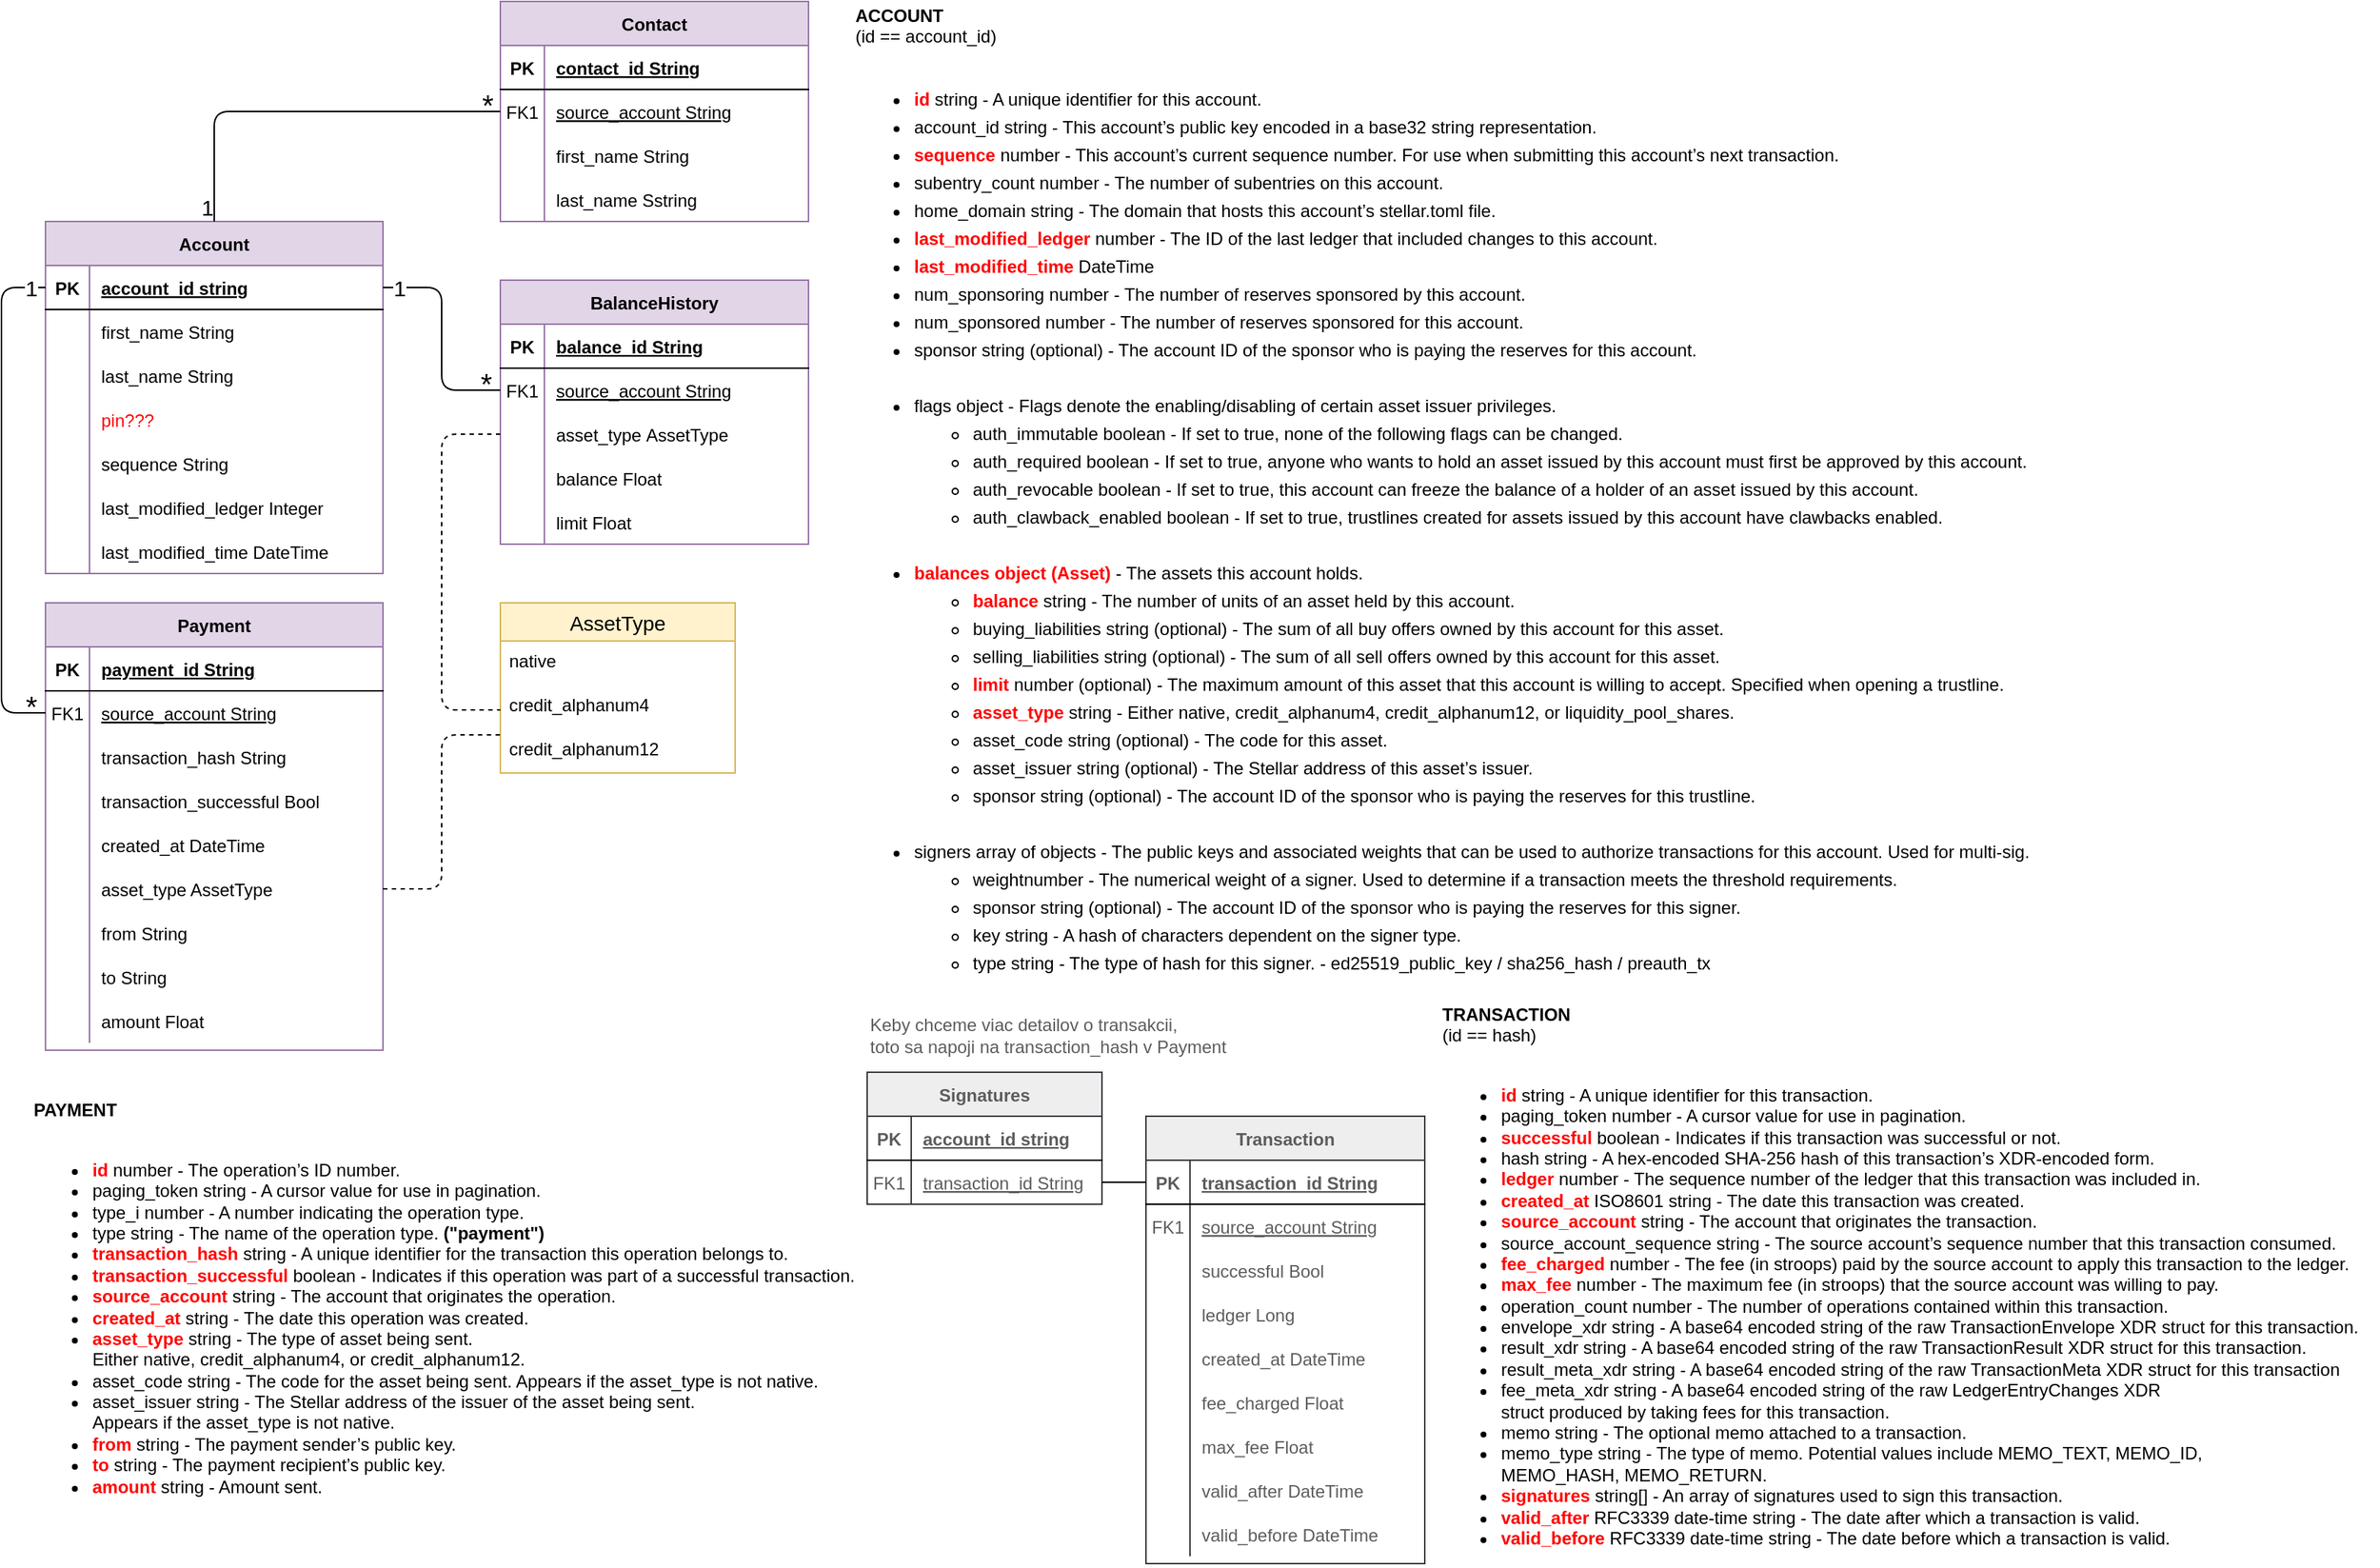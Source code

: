 <mxfile version="15.7.3" type="device"><diagram id="R2lEEEUBdFMjLlhIrx00" name="Page-1"><mxGraphModel dx="1600" dy="871" grid="1" gridSize="10" guides="1" tooltips="1" connect="1" arrows="1" fold="1" page="1" pageScale="1" pageWidth="850" pageHeight="1100" math="0" shadow="0" extFonts="Permanent Marker^https://fonts.googleapis.com/css?family=Permanent+Marker"><root><mxCell id="0"/><mxCell id="1" parent="0"/><mxCell id="C-vyLk0tnHw3VtMMgP7b-2" value="Transaction" style="shape=table;startSize=30;container=1;collapsible=1;childLayout=tableLayout;fixedRows=1;rowLines=0;fontStyle=1;align=center;resizeLast=1;rounded=0;fillColor=#eeeeee;strokeColor=#36393d;fontColor=#5C5C5C;" parent="1" vertex="1"><mxGeometry x="800" y="770" width="190" height="305" as="geometry"/></mxCell><mxCell id="C-vyLk0tnHw3VtMMgP7b-3" value="" style="shape=partialRectangle;collapsible=0;dropTarget=0;pointerEvents=0;fillColor=none;points=[[0,0.5],[1,0.5]];portConstraint=eastwest;top=0;left=0;right=0;bottom=1;rounded=0;fontColor=#5C5C5C;" parent="C-vyLk0tnHw3VtMMgP7b-2" vertex="1"><mxGeometry y="30" width="190" height="30" as="geometry"/></mxCell><mxCell id="C-vyLk0tnHw3VtMMgP7b-4" value="PK" style="shape=partialRectangle;overflow=hidden;connectable=0;fillColor=none;top=0;left=0;bottom=0;right=0;fontStyle=1;rounded=0;fontColor=#5C5C5C;" parent="C-vyLk0tnHw3VtMMgP7b-3" vertex="1"><mxGeometry width="30" height="30" as="geometry"><mxRectangle width="30" height="30" as="alternateBounds"/></mxGeometry></mxCell><mxCell id="C-vyLk0tnHw3VtMMgP7b-5" value="transaction_id String" style="shape=partialRectangle;overflow=hidden;connectable=0;fillColor=none;top=0;left=0;bottom=0;right=0;align=left;spacingLeft=6;fontStyle=5;rounded=0;fontColor=#5C5C5C;" parent="C-vyLk0tnHw3VtMMgP7b-3" vertex="1"><mxGeometry x="30" width="160" height="30" as="geometry"><mxRectangle width="160" height="30" as="alternateBounds"/></mxGeometry></mxCell><mxCell id="C-vyLk0tnHw3VtMMgP7b-6" value="" style="shape=partialRectangle;collapsible=0;dropTarget=0;pointerEvents=0;fillColor=none;points=[[0,0.5],[1,0.5]];portConstraint=eastwest;top=0;left=0;right=0;bottom=0;rounded=0;fontColor=#5C5C5C;" parent="C-vyLk0tnHw3VtMMgP7b-2" vertex="1"><mxGeometry y="60" width="190" height="30" as="geometry"/></mxCell><mxCell id="C-vyLk0tnHw3VtMMgP7b-7" value="FK1" style="shape=partialRectangle;overflow=hidden;connectable=0;fillColor=none;top=0;left=0;bottom=0;right=0;rounded=0;fontColor=#5C5C5C;" parent="C-vyLk0tnHw3VtMMgP7b-6" vertex="1"><mxGeometry width="30" height="30" as="geometry"><mxRectangle width="30" height="30" as="alternateBounds"/></mxGeometry></mxCell><mxCell id="C-vyLk0tnHw3VtMMgP7b-8" value="source_account String" style="shape=partialRectangle;overflow=hidden;connectable=0;fillColor=none;top=0;left=0;bottom=0;right=0;align=left;spacingLeft=6;rounded=0;fontStyle=4;fontColor=#5C5C5C;" parent="C-vyLk0tnHw3VtMMgP7b-6" vertex="1"><mxGeometry x="30" width="160" height="30" as="geometry"><mxRectangle width="160" height="30" as="alternateBounds"/></mxGeometry></mxCell><mxCell id="C-vyLk0tnHw3VtMMgP7b-9" value="" style="shape=partialRectangle;collapsible=0;dropTarget=0;pointerEvents=0;fillColor=none;points=[[0,0.5],[1,0.5]];portConstraint=eastwest;top=0;left=0;right=0;bottom=0;rounded=0;fontColor=#5C5C5C;" parent="C-vyLk0tnHw3VtMMgP7b-2" vertex="1"><mxGeometry y="90" width="190" height="30" as="geometry"/></mxCell><mxCell id="C-vyLk0tnHw3VtMMgP7b-10" value="" style="shape=partialRectangle;overflow=hidden;connectable=0;fillColor=none;top=0;left=0;bottom=0;right=0;rounded=0;fontColor=#5C5C5C;" parent="C-vyLk0tnHw3VtMMgP7b-9" vertex="1"><mxGeometry width="30" height="30" as="geometry"><mxRectangle width="30" height="30" as="alternateBounds"/></mxGeometry></mxCell><mxCell id="C-vyLk0tnHw3VtMMgP7b-11" value="successful Bool" style="shape=partialRectangle;overflow=hidden;connectable=0;fillColor=none;top=0;left=0;bottom=0;right=0;align=left;spacingLeft=6;rounded=0;fontColor=#5C5C5C;" parent="C-vyLk0tnHw3VtMMgP7b-9" vertex="1"><mxGeometry x="30" width="160" height="30" as="geometry"><mxRectangle width="160" height="30" as="alternateBounds"/></mxGeometry></mxCell><mxCell id="TwUZabX84UwBOKtoOxTq-152" style="shape=partialRectangle;collapsible=0;dropTarget=0;pointerEvents=0;fillColor=none;points=[[0,0.5],[1,0.5]];portConstraint=eastwest;top=0;left=0;right=0;bottom=0;rounded=0;fontColor=#5C5C5C;" vertex="1" parent="C-vyLk0tnHw3VtMMgP7b-2"><mxGeometry y="120" width="190" height="30" as="geometry"/></mxCell><mxCell id="TwUZabX84UwBOKtoOxTq-153" style="shape=partialRectangle;overflow=hidden;connectable=0;fillColor=none;top=0;left=0;bottom=0;right=0;rounded=0;fontColor=#5C5C5C;" vertex="1" parent="TwUZabX84UwBOKtoOxTq-152"><mxGeometry width="30" height="30" as="geometry"><mxRectangle width="30" height="30" as="alternateBounds"/></mxGeometry></mxCell><mxCell id="TwUZabX84UwBOKtoOxTq-154" value="ledger Long" style="shape=partialRectangle;overflow=hidden;connectable=0;fillColor=none;top=0;left=0;bottom=0;right=0;align=left;spacingLeft=6;rounded=0;fontColor=#5C5C5C;" vertex="1" parent="TwUZabX84UwBOKtoOxTq-152"><mxGeometry x="30" width="160" height="30" as="geometry"><mxRectangle width="160" height="30" as="alternateBounds"/></mxGeometry></mxCell><mxCell id="TwUZabX84UwBOKtoOxTq-130" style="shape=partialRectangle;collapsible=0;dropTarget=0;pointerEvents=0;fillColor=none;points=[[0,0.5],[1,0.5]];portConstraint=eastwest;top=0;left=0;right=0;bottom=0;rounded=0;fontColor=#5C5C5C;" vertex="1" parent="C-vyLk0tnHw3VtMMgP7b-2"><mxGeometry y="150" width="190" height="30" as="geometry"/></mxCell><mxCell id="TwUZabX84UwBOKtoOxTq-131" style="shape=partialRectangle;overflow=hidden;connectable=0;fillColor=none;top=0;left=0;bottom=0;right=0;rounded=0;fontColor=#5C5C5C;" vertex="1" parent="TwUZabX84UwBOKtoOxTq-130"><mxGeometry width="30" height="30" as="geometry"><mxRectangle width="30" height="30" as="alternateBounds"/></mxGeometry></mxCell><mxCell id="TwUZabX84UwBOKtoOxTq-132" value="created_at DateTime" style="shape=partialRectangle;overflow=hidden;connectable=0;fillColor=none;top=0;left=0;bottom=0;right=0;align=left;spacingLeft=6;rounded=0;fontColor=#5C5C5C;" vertex="1" parent="TwUZabX84UwBOKtoOxTq-130"><mxGeometry x="30" width="160" height="30" as="geometry"><mxRectangle width="160" height="30" as="alternateBounds"/></mxGeometry></mxCell><mxCell id="TwUZabX84UwBOKtoOxTq-124" style="shape=partialRectangle;collapsible=0;dropTarget=0;pointerEvents=0;fillColor=none;points=[[0,0.5],[1,0.5]];portConstraint=eastwest;top=0;left=0;right=0;bottom=0;rounded=0;fontColor=#5C5C5C;" vertex="1" parent="C-vyLk0tnHw3VtMMgP7b-2"><mxGeometry y="180" width="190" height="30" as="geometry"/></mxCell><mxCell id="TwUZabX84UwBOKtoOxTq-125" style="shape=partialRectangle;overflow=hidden;connectable=0;fillColor=none;top=0;left=0;bottom=0;right=0;rounded=0;fontColor=#5C5C5C;" vertex="1" parent="TwUZabX84UwBOKtoOxTq-124"><mxGeometry width="30" height="30" as="geometry"><mxRectangle width="30" height="30" as="alternateBounds"/></mxGeometry></mxCell><mxCell id="TwUZabX84UwBOKtoOxTq-126" value="fee_charged Float " style="shape=partialRectangle;overflow=hidden;connectable=0;fillColor=none;top=0;left=0;bottom=0;right=0;align=left;spacingLeft=6;rounded=0;fontStyle=0;fontColor=#5C5C5C;" vertex="1" parent="TwUZabX84UwBOKtoOxTq-124"><mxGeometry x="30" width="160" height="30" as="geometry"><mxRectangle width="160" height="30" as="alternateBounds"/></mxGeometry></mxCell><mxCell id="TwUZabX84UwBOKtoOxTq-121" style="shape=partialRectangle;collapsible=0;dropTarget=0;pointerEvents=0;fillColor=none;points=[[0,0.5],[1,0.5]];portConstraint=eastwest;top=0;left=0;right=0;bottom=0;rounded=0;fontColor=#5C5C5C;" vertex="1" parent="C-vyLk0tnHw3VtMMgP7b-2"><mxGeometry y="210" width="190" height="30" as="geometry"/></mxCell><mxCell id="TwUZabX84UwBOKtoOxTq-122" style="shape=partialRectangle;overflow=hidden;connectable=0;fillColor=none;top=0;left=0;bottom=0;right=0;rounded=0;fontColor=#5C5C5C;" vertex="1" parent="TwUZabX84UwBOKtoOxTq-121"><mxGeometry width="30" height="30" as="geometry"><mxRectangle width="30" height="30" as="alternateBounds"/></mxGeometry></mxCell><mxCell id="TwUZabX84UwBOKtoOxTq-123" value="max_fee Float " style="shape=partialRectangle;overflow=hidden;connectable=0;fillColor=none;top=0;left=0;bottom=0;right=0;align=left;spacingLeft=6;rounded=0;fontColor=#5C5C5C;" vertex="1" parent="TwUZabX84UwBOKtoOxTq-121"><mxGeometry x="30" width="160" height="30" as="geometry"><mxRectangle width="160" height="30" as="alternateBounds"/></mxGeometry></mxCell><mxCell id="TwUZabX84UwBOKtoOxTq-118" style="shape=partialRectangle;collapsible=0;dropTarget=0;pointerEvents=0;fillColor=none;points=[[0,0.5],[1,0.5]];portConstraint=eastwest;top=0;left=0;right=0;bottom=0;rounded=0;fontColor=#5C5C5C;" vertex="1" parent="C-vyLk0tnHw3VtMMgP7b-2"><mxGeometry y="240" width="190" height="30" as="geometry"/></mxCell><mxCell id="TwUZabX84UwBOKtoOxTq-119" style="shape=partialRectangle;overflow=hidden;connectable=0;fillColor=none;top=0;left=0;bottom=0;right=0;rounded=0;fontColor=#5C5C5C;" vertex="1" parent="TwUZabX84UwBOKtoOxTq-118"><mxGeometry width="30" height="30" as="geometry"><mxRectangle width="30" height="30" as="alternateBounds"/></mxGeometry></mxCell><mxCell id="TwUZabX84UwBOKtoOxTq-120" value="valid_after DateTime" style="shape=partialRectangle;overflow=hidden;connectable=0;fillColor=none;top=0;left=0;bottom=0;right=0;align=left;spacingLeft=6;rounded=0;fontColor=#5C5C5C;" vertex="1" parent="TwUZabX84UwBOKtoOxTq-118"><mxGeometry x="30" width="160" height="30" as="geometry"><mxRectangle width="160" height="30" as="alternateBounds"/></mxGeometry></mxCell><mxCell id="TwUZabX84UwBOKtoOxTq-115" style="shape=partialRectangle;collapsible=0;dropTarget=0;pointerEvents=0;fillColor=none;points=[[0,0.5],[1,0.5]];portConstraint=eastwest;top=0;left=0;right=0;bottom=0;rounded=0;fontColor=#5C5C5C;" vertex="1" parent="C-vyLk0tnHw3VtMMgP7b-2"><mxGeometry y="270" width="190" height="30" as="geometry"/></mxCell><mxCell id="TwUZabX84UwBOKtoOxTq-116" style="shape=partialRectangle;overflow=hidden;connectable=0;fillColor=none;top=0;left=0;bottom=0;right=0;rounded=0;fontColor=#5C5C5C;" vertex="1" parent="TwUZabX84UwBOKtoOxTq-115"><mxGeometry width="30" height="30" as="geometry"><mxRectangle width="30" height="30" as="alternateBounds"/></mxGeometry></mxCell><mxCell id="TwUZabX84UwBOKtoOxTq-117" value="valid_before DateTime" style="shape=partialRectangle;overflow=hidden;connectable=0;fillColor=none;top=0;left=0;bottom=0;right=0;align=left;spacingLeft=6;rounded=0;fontColor=#5C5C5C;" vertex="1" parent="TwUZabX84UwBOKtoOxTq-115"><mxGeometry x="30" width="160" height="30" as="geometry"><mxRectangle width="160" height="30" as="alternateBounds"/></mxGeometry></mxCell><mxCell id="C-vyLk0tnHw3VtMMgP7b-23" value="Contact" style="shape=table;startSize=30;container=1;collapsible=1;childLayout=tableLayout;fixedRows=1;rowLines=0;fontStyle=1;align=center;resizeLast=1;rounded=0;fillColor=#e1d5e7;strokeColor=#9673a6;" parent="1" vertex="1"><mxGeometry x="360" y="10" width="210" height="150" as="geometry"/></mxCell><mxCell id="C-vyLk0tnHw3VtMMgP7b-24" value="" style="shape=partialRectangle;collapsible=0;dropTarget=0;pointerEvents=0;fillColor=none;points=[[0,0.5],[1,0.5]];portConstraint=eastwest;top=0;left=0;right=0;bottom=1;rounded=0;" parent="C-vyLk0tnHw3VtMMgP7b-23" vertex="1"><mxGeometry y="30" width="210" height="30" as="geometry"/></mxCell><mxCell id="C-vyLk0tnHw3VtMMgP7b-25" value="PK" style="shape=partialRectangle;overflow=hidden;connectable=0;fillColor=none;top=0;left=0;bottom=0;right=0;fontStyle=1;rounded=0;" parent="C-vyLk0tnHw3VtMMgP7b-24" vertex="1"><mxGeometry width="30" height="30" as="geometry"><mxRectangle width="30" height="30" as="alternateBounds"/></mxGeometry></mxCell><mxCell id="C-vyLk0tnHw3VtMMgP7b-26" value="contact_id String" style="shape=partialRectangle;overflow=hidden;connectable=0;fillColor=none;top=0;left=0;bottom=0;right=0;align=left;spacingLeft=6;fontStyle=5;rounded=0;" parent="C-vyLk0tnHw3VtMMgP7b-24" vertex="1"><mxGeometry x="30" width="180" height="30" as="geometry"><mxRectangle width="180" height="30" as="alternateBounds"/></mxGeometry></mxCell><mxCell id="TwUZabX84UwBOKtoOxTq-68" style="shape=partialRectangle;collapsible=0;dropTarget=0;pointerEvents=0;fillColor=none;points=[[0,0.5],[1,0.5]];portConstraint=eastwest;top=0;left=0;right=0;bottom=0;rounded=0;" vertex="1" parent="C-vyLk0tnHw3VtMMgP7b-23"><mxGeometry y="60" width="210" height="30" as="geometry"/></mxCell><mxCell id="TwUZabX84UwBOKtoOxTq-69" value="FK1" style="shape=partialRectangle;overflow=hidden;connectable=0;fillColor=none;top=0;left=0;bottom=0;right=0;rounded=0;" vertex="1" parent="TwUZabX84UwBOKtoOxTq-68"><mxGeometry width="30" height="30" as="geometry"><mxRectangle width="30" height="30" as="alternateBounds"/></mxGeometry></mxCell><mxCell id="TwUZabX84UwBOKtoOxTq-70" value="source_account String" style="shape=partialRectangle;overflow=hidden;connectable=0;fillColor=none;top=0;left=0;bottom=0;right=0;align=left;spacingLeft=6;fontStyle=4;rounded=0;" vertex="1" parent="TwUZabX84UwBOKtoOxTq-68"><mxGeometry x="30" width="180" height="30" as="geometry"><mxRectangle width="180" height="30" as="alternateBounds"/></mxGeometry></mxCell><mxCell id="TwUZabX84UwBOKtoOxTq-39" style="shape=partialRectangle;collapsible=0;dropTarget=0;pointerEvents=0;fillColor=none;points=[[0,0.5],[1,0.5]];portConstraint=eastwest;top=0;left=0;right=0;bottom=0;rounded=0;" vertex="1" parent="C-vyLk0tnHw3VtMMgP7b-23"><mxGeometry y="90" width="210" height="30" as="geometry"/></mxCell><mxCell id="TwUZabX84UwBOKtoOxTq-40" style="shape=partialRectangle;overflow=hidden;connectable=0;fillColor=none;top=0;left=0;bottom=0;right=0;rounded=0;" vertex="1" parent="TwUZabX84UwBOKtoOxTq-39"><mxGeometry width="30" height="30" as="geometry"><mxRectangle width="30" height="30" as="alternateBounds"/></mxGeometry></mxCell><mxCell id="TwUZabX84UwBOKtoOxTq-41" value="first_name String" style="shape=partialRectangle;overflow=hidden;connectable=0;fillColor=none;top=0;left=0;bottom=0;right=0;align=left;spacingLeft=6;rounded=0;" vertex="1" parent="TwUZabX84UwBOKtoOxTq-39"><mxGeometry x="30" width="180" height="30" as="geometry"><mxRectangle width="180" height="30" as="alternateBounds"/></mxGeometry></mxCell><mxCell id="TwUZabX84UwBOKtoOxTq-36" style="shape=partialRectangle;collapsible=0;dropTarget=0;pointerEvents=0;fillColor=none;points=[[0,0.5],[1,0.5]];portConstraint=eastwest;top=0;left=0;right=0;bottom=0;rounded=0;" vertex="1" parent="C-vyLk0tnHw3VtMMgP7b-23"><mxGeometry y="120" width="210" height="30" as="geometry"/></mxCell><mxCell id="TwUZabX84UwBOKtoOxTq-37" style="shape=partialRectangle;overflow=hidden;connectable=0;fillColor=none;top=0;left=0;bottom=0;right=0;rounded=0;" vertex="1" parent="TwUZabX84UwBOKtoOxTq-36"><mxGeometry width="30" height="30" as="geometry"><mxRectangle width="30" height="30" as="alternateBounds"/></mxGeometry></mxCell><mxCell id="TwUZabX84UwBOKtoOxTq-38" value="last_name Sstring" style="shape=partialRectangle;overflow=hidden;connectable=0;fillColor=none;top=0;left=0;bottom=0;right=0;align=left;spacingLeft=6;rounded=0;" vertex="1" parent="TwUZabX84UwBOKtoOxTq-36"><mxGeometry x="30" width="180" height="30" as="geometry"><mxRectangle width="180" height="30" as="alternateBounds"/></mxGeometry></mxCell><mxCell id="TwUZabX84UwBOKtoOxTq-42" value="BalanceHistory" style="shape=table;startSize=30;container=1;collapsible=1;childLayout=tableLayout;fixedRows=1;rowLines=0;fontStyle=1;align=center;resizeLast=1;rounded=0;fillColor=#e1d5e7;strokeColor=#9673a6;" vertex="1" parent="1"><mxGeometry x="360" y="200" width="210" height="180" as="geometry"/></mxCell><mxCell id="TwUZabX84UwBOKtoOxTq-43" value="" style="shape=partialRectangle;collapsible=0;dropTarget=0;pointerEvents=0;fillColor=none;points=[[0,0.5],[1,0.5]];portConstraint=eastwest;top=0;left=0;right=0;bottom=1;rounded=0;" vertex="1" parent="TwUZabX84UwBOKtoOxTq-42"><mxGeometry y="30" width="210" height="30" as="geometry"/></mxCell><mxCell id="TwUZabX84UwBOKtoOxTq-44" value="PK" style="shape=partialRectangle;overflow=hidden;connectable=0;fillColor=none;top=0;left=0;bottom=0;right=0;fontStyle=1;rounded=0;" vertex="1" parent="TwUZabX84UwBOKtoOxTq-43"><mxGeometry width="30" height="30" as="geometry"><mxRectangle width="30" height="30" as="alternateBounds"/></mxGeometry></mxCell><mxCell id="TwUZabX84UwBOKtoOxTq-45" value="balance_id String" style="shape=partialRectangle;overflow=hidden;connectable=0;fillColor=none;top=0;left=0;bottom=0;right=0;align=left;spacingLeft=6;fontStyle=5;rounded=0;" vertex="1" parent="TwUZabX84UwBOKtoOxTq-43"><mxGeometry x="30" width="180" height="30" as="geometry"><mxRectangle width="180" height="30" as="alternateBounds"/></mxGeometry></mxCell><mxCell id="TwUZabX84UwBOKtoOxTq-46" value="" style="shape=partialRectangle;collapsible=0;dropTarget=0;pointerEvents=0;fillColor=none;points=[[0,0.5],[1,0.5]];portConstraint=eastwest;top=0;left=0;right=0;bottom=0;rounded=0;" vertex="1" parent="TwUZabX84UwBOKtoOxTq-42"><mxGeometry y="60" width="210" height="30" as="geometry"/></mxCell><mxCell id="TwUZabX84UwBOKtoOxTq-47" value="FK1" style="shape=partialRectangle;overflow=hidden;connectable=0;fillColor=none;top=0;left=0;bottom=0;right=0;rounded=0;" vertex="1" parent="TwUZabX84UwBOKtoOxTq-46"><mxGeometry width="30" height="30" as="geometry"><mxRectangle width="30" height="30" as="alternateBounds"/></mxGeometry></mxCell><mxCell id="TwUZabX84UwBOKtoOxTq-48" value="source_account String" style="shape=partialRectangle;overflow=hidden;connectable=0;fillColor=none;top=0;left=0;bottom=0;right=0;align=left;spacingLeft=6;rounded=0;fontStyle=4" vertex="1" parent="TwUZabX84UwBOKtoOxTq-46"><mxGeometry x="30" width="180" height="30" as="geometry"><mxRectangle width="180" height="30" as="alternateBounds"/></mxGeometry></mxCell><mxCell id="TwUZabX84UwBOKtoOxTq-79" style="shape=partialRectangle;collapsible=0;dropTarget=0;pointerEvents=0;fillColor=none;points=[[0,0.5],[1,0.5]];portConstraint=eastwest;top=0;left=0;right=0;bottom=0;rounded=0;" vertex="1" parent="TwUZabX84UwBOKtoOxTq-42"><mxGeometry y="90" width="210" height="30" as="geometry"/></mxCell><mxCell id="TwUZabX84UwBOKtoOxTq-80" style="shape=partialRectangle;overflow=hidden;connectable=0;fillColor=none;top=0;left=0;bottom=0;right=0;rounded=0;" vertex="1" parent="TwUZabX84UwBOKtoOxTq-79"><mxGeometry width="30" height="30" as="geometry"><mxRectangle width="30" height="30" as="alternateBounds"/></mxGeometry></mxCell><mxCell id="TwUZabX84UwBOKtoOxTq-81" value="asset_type AssetType" style="shape=partialRectangle;overflow=hidden;connectable=0;fillColor=none;top=0;left=0;bottom=0;right=0;align=left;spacingLeft=6;rounded=0;" vertex="1" parent="TwUZabX84UwBOKtoOxTq-79"><mxGeometry x="30" width="180" height="30" as="geometry"><mxRectangle width="180" height="30" as="alternateBounds"/></mxGeometry></mxCell><mxCell id="TwUZabX84UwBOKtoOxTq-49" value="" style="shape=partialRectangle;collapsible=0;dropTarget=0;pointerEvents=0;fillColor=none;points=[[0,0.5],[1,0.5]];portConstraint=eastwest;top=0;left=0;right=0;bottom=0;rounded=0;" vertex="1" parent="TwUZabX84UwBOKtoOxTq-42"><mxGeometry y="120" width="210" height="30" as="geometry"/></mxCell><mxCell id="TwUZabX84UwBOKtoOxTq-50" value="" style="shape=partialRectangle;overflow=hidden;connectable=0;fillColor=none;top=0;left=0;bottom=0;right=0;rounded=0;" vertex="1" parent="TwUZabX84UwBOKtoOxTq-49"><mxGeometry width="30" height="30" as="geometry"><mxRectangle width="30" height="30" as="alternateBounds"/></mxGeometry></mxCell><mxCell id="TwUZabX84UwBOKtoOxTq-51" value="balance Float" style="shape=partialRectangle;overflow=hidden;connectable=0;fillColor=none;top=0;left=0;bottom=0;right=0;align=left;spacingLeft=6;rounded=0;" vertex="1" parent="TwUZabX84UwBOKtoOxTq-49"><mxGeometry x="30" width="180" height="30" as="geometry"><mxRectangle width="180" height="30" as="alternateBounds"/></mxGeometry></mxCell><mxCell id="TwUZabX84UwBOKtoOxTq-85" style="shape=partialRectangle;collapsible=0;dropTarget=0;pointerEvents=0;fillColor=none;points=[[0,0.5],[1,0.5]];portConstraint=eastwest;top=0;left=0;right=0;bottom=0;rounded=0;" vertex="1" parent="TwUZabX84UwBOKtoOxTq-42"><mxGeometry y="150" width="210" height="30" as="geometry"/></mxCell><mxCell id="TwUZabX84UwBOKtoOxTq-86" style="shape=partialRectangle;overflow=hidden;connectable=0;fillColor=none;top=0;left=0;bottom=0;right=0;rounded=0;" vertex="1" parent="TwUZabX84UwBOKtoOxTq-85"><mxGeometry width="30" height="30" as="geometry"><mxRectangle width="30" height="30" as="alternateBounds"/></mxGeometry></mxCell><mxCell id="TwUZabX84UwBOKtoOxTq-87" value="limit Float" style="shape=partialRectangle;overflow=hidden;connectable=0;fillColor=none;top=0;left=0;bottom=0;right=0;align=left;spacingLeft=6;rounded=0;" vertex="1" parent="TwUZabX84UwBOKtoOxTq-85"><mxGeometry x="30" width="180" height="30" as="geometry"><mxRectangle width="180" height="30" as="alternateBounds"/></mxGeometry></mxCell><mxCell id="TwUZabX84UwBOKtoOxTq-52" value="Account" style="shape=table;startSize=30;container=1;collapsible=1;childLayout=tableLayout;fixedRows=1;rowLines=0;fontStyle=1;align=center;resizeLast=1;rounded=0;fillColor=#e1d5e7;strokeColor=#9673a6;" vertex="1" parent="1"><mxGeometry x="50" y="160" width="230" height="240" as="geometry"/></mxCell><mxCell id="TwUZabX84UwBOKtoOxTq-53" value="" style="shape=partialRectangle;collapsible=0;dropTarget=0;pointerEvents=0;fillColor=none;points=[[0,0.5],[1,0.5]];portConstraint=eastwest;top=0;left=0;right=0;bottom=1;rounded=0;" vertex="1" parent="TwUZabX84UwBOKtoOxTq-52"><mxGeometry y="30" width="230" height="30" as="geometry"/></mxCell><mxCell id="TwUZabX84UwBOKtoOxTq-54" value="PK" style="shape=partialRectangle;overflow=hidden;connectable=0;fillColor=none;top=0;left=0;bottom=0;right=0;fontStyle=1;rounded=0;" vertex="1" parent="TwUZabX84UwBOKtoOxTq-53"><mxGeometry width="30" height="30" as="geometry"><mxRectangle width="30" height="30" as="alternateBounds"/></mxGeometry></mxCell><mxCell id="TwUZabX84UwBOKtoOxTq-55" value="account_id string" style="shape=partialRectangle;overflow=hidden;connectable=0;fillColor=none;top=0;left=0;bottom=0;right=0;align=left;spacingLeft=6;fontStyle=5;rounded=0;" vertex="1" parent="TwUZabX84UwBOKtoOxTq-53"><mxGeometry x="30" width="200" height="30" as="geometry"><mxRectangle width="200" height="30" as="alternateBounds"/></mxGeometry></mxCell><mxCell id="TwUZabX84UwBOKtoOxTq-160" style="shape=partialRectangle;collapsible=0;dropTarget=0;pointerEvents=0;fillColor=none;points=[[0,0.5],[1,0.5]];portConstraint=eastwest;top=0;left=0;right=0;bottom=0;rounded=0;" vertex="1" parent="TwUZabX84UwBOKtoOxTq-52"><mxGeometry y="60" width="230" height="30" as="geometry"/></mxCell><mxCell id="TwUZabX84UwBOKtoOxTq-161" style="shape=partialRectangle;overflow=hidden;connectable=0;fillColor=none;top=0;left=0;bottom=0;right=0;rounded=0;" vertex="1" parent="TwUZabX84UwBOKtoOxTq-160"><mxGeometry width="30" height="30" as="geometry"><mxRectangle width="30" height="30" as="alternateBounds"/></mxGeometry></mxCell><mxCell id="TwUZabX84UwBOKtoOxTq-162" value="first_name String" style="shape=partialRectangle;overflow=hidden;connectable=0;fillColor=none;top=0;left=0;bottom=0;right=0;align=left;spacingLeft=6;rounded=0;" vertex="1" parent="TwUZabX84UwBOKtoOxTq-160"><mxGeometry x="30" width="200" height="30" as="geometry"><mxRectangle width="200" height="30" as="alternateBounds"/></mxGeometry></mxCell><mxCell id="TwUZabX84UwBOKtoOxTq-157" style="shape=partialRectangle;collapsible=0;dropTarget=0;pointerEvents=0;fillColor=none;points=[[0,0.5],[1,0.5]];portConstraint=eastwest;top=0;left=0;right=0;bottom=0;rounded=0;" vertex="1" parent="TwUZabX84UwBOKtoOxTq-52"><mxGeometry y="90" width="230" height="30" as="geometry"/></mxCell><mxCell id="TwUZabX84UwBOKtoOxTq-158" style="shape=partialRectangle;overflow=hidden;connectable=0;fillColor=none;top=0;left=0;bottom=0;right=0;rounded=0;" vertex="1" parent="TwUZabX84UwBOKtoOxTq-157"><mxGeometry width="30" height="30" as="geometry"><mxRectangle width="30" height="30" as="alternateBounds"/></mxGeometry></mxCell><mxCell id="TwUZabX84UwBOKtoOxTq-159" value="last_name String" style="shape=partialRectangle;overflow=hidden;connectable=0;fillColor=none;top=0;left=0;bottom=0;right=0;align=left;spacingLeft=6;rounded=0;" vertex="1" parent="TwUZabX84UwBOKtoOxTq-157"><mxGeometry x="30" width="200" height="30" as="geometry"><mxRectangle width="200" height="30" as="alternateBounds"/></mxGeometry></mxCell><mxCell id="TwUZabX84UwBOKtoOxTq-167" style="shape=partialRectangle;collapsible=0;dropTarget=0;pointerEvents=0;fillColor=none;points=[[0,0.5],[1,0.5]];portConstraint=eastwest;top=0;left=0;right=0;bottom=0;rounded=0;" vertex="1" parent="TwUZabX84UwBOKtoOxTq-52"><mxGeometry y="120" width="230" height="30" as="geometry"/></mxCell><mxCell id="TwUZabX84UwBOKtoOxTq-168" style="shape=partialRectangle;overflow=hidden;connectable=0;fillColor=none;top=0;left=0;bottom=0;right=0;rounded=0;" vertex="1" parent="TwUZabX84UwBOKtoOxTq-167"><mxGeometry width="30" height="30" as="geometry"><mxRectangle width="30" height="30" as="alternateBounds"/></mxGeometry></mxCell><mxCell id="TwUZabX84UwBOKtoOxTq-169" value="pin???" style="shape=partialRectangle;overflow=hidden;connectable=0;fillColor=none;top=0;left=0;bottom=0;right=0;align=left;spacingLeft=6;rounded=0;strokeColor=#000000;fontColor=#FF0000;" vertex="1" parent="TwUZabX84UwBOKtoOxTq-167"><mxGeometry x="30" width="200" height="30" as="geometry"><mxRectangle width="200" height="30" as="alternateBounds"/></mxGeometry></mxCell><mxCell id="TwUZabX84UwBOKtoOxTq-56" style="shape=partialRectangle;collapsible=0;dropTarget=0;pointerEvents=0;fillColor=none;points=[[0,0.5],[1,0.5]];portConstraint=eastwest;top=0;left=0;right=0;bottom=0;rounded=0;" vertex="1" parent="TwUZabX84UwBOKtoOxTq-52"><mxGeometry y="150" width="230" height="30" as="geometry"/></mxCell><mxCell id="TwUZabX84UwBOKtoOxTq-57" value="" style="shape=partialRectangle;overflow=hidden;connectable=0;fillColor=none;top=0;left=0;bottom=0;right=0;rounded=0;" vertex="1" parent="TwUZabX84UwBOKtoOxTq-56"><mxGeometry width="30" height="30" as="geometry"><mxRectangle width="30" height="30" as="alternateBounds"/></mxGeometry></mxCell><mxCell id="TwUZabX84UwBOKtoOxTq-58" value="sequence String" style="shape=partialRectangle;overflow=hidden;connectable=0;fillColor=none;top=0;left=0;bottom=0;right=0;align=left;spacingLeft=6;rounded=0;fontStyle=0" vertex="1" parent="TwUZabX84UwBOKtoOxTq-56"><mxGeometry x="30" width="200" height="30" as="geometry"><mxRectangle width="200" height="30" as="alternateBounds"/></mxGeometry></mxCell><mxCell id="TwUZabX84UwBOKtoOxTq-59" style="shape=partialRectangle;collapsible=0;dropTarget=0;pointerEvents=0;fillColor=none;points=[[0,0.5],[1,0.5]];portConstraint=eastwest;top=0;left=0;right=0;bottom=0;rounded=0;" vertex="1" parent="TwUZabX84UwBOKtoOxTq-52"><mxGeometry y="180" width="230" height="30" as="geometry"/></mxCell><mxCell id="TwUZabX84UwBOKtoOxTq-60" style="shape=partialRectangle;overflow=hidden;connectable=0;fillColor=none;top=0;left=0;bottom=0;right=0;rounded=0;" vertex="1" parent="TwUZabX84UwBOKtoOxTq-59"><mxGeometry width="30" height="30" as="geometry"><mxRectangle width="30" height="30" as="alternateBounds"/></mxGeometry></mxCell><mxCell id="TwUZabX84UwBOKtoOxTq-61" value="last_modified_ledger Integer" style="shape=partialRectangle;overflow=hidden;connectable=0;fillColor=none;top=0;left=0;bottom=0;right=0;align=left;spacingLeft=6;rounded=0;" vertex="1" parent="TwUZabX84UwBOKtoOxTq-59"><mxGeometry x="30" width="200" height="30" as="geometry"><mxRectangle width="200" height="30" as="alternateBounds"/></mxGeometry></mxCell><mxCell id="TwUZabX84UwBOKtoOxTq-163" style="shape=partialRectangle;collapsible=0;dropTarget=0;pointerEvents=0;fillColor=none;points=[[0,0.5],[1,0.5]];portConstraint=eastwest;top=0;left=0;right=0;bottom=0;rounded=0;" vertex="1" parent="TwUZabX84UwBOKtoOxTq-52"><mxGeometry y="210" width="230" height="30" as="geometry"/></mxCell><mxCell id="TwUZabX84UwBOKtoOxTq-164" style="shape=partialRectangle;overflow=hidden;connectable=0;fillColor=none;top=0;left=0;bottom=0;right=0;rounded=0;" vertex="1" parent="TwUZabX84UwBOKtoOxTq-163"><mxGeometry width="30" height="30" as="geometry"><mxRectangle width="30" height="30" as="alternateBounds"/></mxGeometry></mxCell><mxCell id="TwUZabX84UwBOKtoOxTq-165" value="last_modified_time DateTime" style="shape=partialRectangle;overflow=hidden;connectable=0;fillColor=none;top=0;left=0;bottom=0;right=0;align=left;spacingLeft=6;rounded=0;" vertex="1" parent="TwUZabX84UwBOKtoOxTq-163"><mxGeometry x="30" width="200" height="30" as="geometry"><mxRectangle width="200" height="30" as="alternateBounds"/></mxGeometry></mxCell><mxCell id="TwUZabX84UwBOKtoOxTq-77" value="&lt;span&gt;&lt;b&gt;TRANSACTION&lt;/b&gt;&lt;/span&gt;&lt;br&gt;(id == hash)&lt;br&gt;&lt;br&gt;&lt;div&gt;&lt;ul&gt;&lt;li&gt;&lt;b&gt;&lt;font color=&quot;#ff0000&quot;&gt;id&lt;/font&gt;&lt;/b&gt; string - A unique identifier for this transaction.&lt;/li&gt;&lt;li&gt;paging_token number - A cursor value for use in pagination.&lt;/li&gt;&lt;li&gt;&lt;b&gt;&lt;font color=&quot;#ff0000&quot;&gt;successful&lt;/font&gt;&lt;/b&gt; boolean - Indicates if this transaction was successful or not.&lt;/li&gt;&lt;li&gt;hash string - A hex-encoded SHA-256 hash of this transaction’s XDR-encoded form.&lt;/li&gt;&lt;li&gt;&lt;b&gt;&lt;font color=&quot;#ff0000&quot;&gt;ledger&lt;/font&gt;&lt;/b&gt; number - The sequence number of the ledger that this transaction was included in.&lt;/li&gt;&lt;li&gt;&lt;b&gt;&lt;font color=&quot;#ff0000&quot;&gt;created_at&lt;/font&gt;&lt;/b&gt; ISO8601 string - The date this transaction was created.&lt;/li&gt;&lt;li&gt;&lt;b&gt;&lt;font color=&quot;#ff0000&quot;&gt;source_account&lt;/font&gt;&lt;/b&gt; string - The account that originates the transaction.&lt;/li&gt;&lt;li&gt;source_account_sequence string - The source account’s sequence number that this transaction consumed.&lt;/li&gt;&lt;li&gt;&lt;b&gt;&lt;font color=&quot;#ff0000&quot;&gt;fee_charged&lt;/font&gt;&lt;/b&gt; number - The fee (in stroops) paid by the source account to apply this transaction to the ledger.&lt;/li&gt;&lt;li&gt;&lt;b&gt;&lt;font color=&quot;#ff0000&quot;&gt;max_fee&lt;/font&gt;&lt;/b&gt; number - The maximum fee (in stroops) that the source account was willing to pay.&lt;/li&gt;&lt;li&gt;operation_count number - The number of operations contained within this transaction.&lt;/li&gt;&lt;li&gt;envelope_xdr string - A base64 encoded string of the raw TransactionEnvelope XDR struct for this transaction.&lt;/li&gt;&lt;li&gt;result_xdr string - A base64 encoded string of the raw TransactionResult XDR struct for this transaction.&lt;/li&gt;&lt;li&gt;result_meta_xdr string - A base64 encoded string of the raw TransactionMeta XDR struct for this transaction&lt;/li&gt;&lt;li&gt;fee_meta_xdr string - A base64 encoded string of the raw LedgerEntryChanges XDR &lt;br&gt;struct produced by taking fees for this transaction.&lt;/li&gt;&lt;li&gt;memo string - The optional memo attached to a transaction.&lt;/li&gt;&lt;li&gt;memo_type string - The type of memo. Potential values include MEMO_TEXT, MEMO_ID, &lt;br&gt;MEMO_HASH, MEMO_RETURN.&lt;/li&gt;&lt;li&gt;&lt;b&gt;&lt;font color=&quot;#ff0000&quot;&gt;signatures&lt;/font&gt;&lt;/b&gt; string[] - An array of signatures used to sign this transaction.&lt;/li&gt;&lt;li&gt;&lt;b&gt;&lt;font color=&quot;#ff0000&quot;&gt;valid_after&lt;/font&gt;&lt;/b&gt; RFC3339 date-time string - The date after which a transaction is valid.&lt;/li&gt;&lt;li&gt;&lt;b&gt;&lt;font color=&quot;#ff0000&quot;&gt;valid_before&lt;/font&gt;&lt;/b&gt; RFC3339 date-time string - The date before which a transaction is valid.&lt;/li&gt;&lt;/ul&gt;&lt;/div&gt;" style="text;html=1;align=left;verticalAlign=middle;resizable=0;points=[];autosize=1;strokeColor=none;fillColor=none;" vertex="1" parent="1"><mxGeometry x="1000" y="695" width="640" height="380" as="geometry"/></mxCell><mxCell id="TwUZabX84UwBOKtoOxTq-89" value="AssetType" style="swimlane;fontStyle=0;childLayout=stackLayout;horizontal=1;startSize=26;horizontalStack=0;resizeParent=1;resizeParentMax=0;resizeLast=0;collapsible=1;marginBottom=0;align=center;fontSize=14;fillColor=#fff2cc;strokeColor=#d6b656;" vertex="1" parent="1"><mxGeometry x="360" y="420" width="160" height="116" as="geometry"/></mxCell><mxCell id="TwUZabX84UwBOKtoOxTq-90" value="native" style="text;strokeColor=none;fillColor=none;spacingLeft=4;spacingRight=4;overflow=hidden;rotatable=0;points=[[0,0.5],[1,0.5]];portConstraint=eastwest;fontSize=12;align=left;" vertex="1" parent="TwUZabX84UwBOKtoOxTq-89"><mxGeometry y="26" width="160" height="30" as="geometry"/></mxCell><mxCell id="TwUZabX84UwBOKtoOxTq-91" value="credit_alphanum4" style="text;strokeColor=none;fillColor=none;spacingLeft=4;spacingRight=4;overflow=hidden;rotatable=0;points=[[0,0.5],[1,0.5]];portConstraint=eastwest;fontSize=12;align=left;" vertex="1" parent="TwUZabX84UwBOKtoOxTq-89"><mxGeometry y="56" width="160" height="30" as="geometry"/></mxCell><mxCell id="TwUZabX84UwBOKtoOxTq-92" value="credit_alphanum12" style="text;strokeColor=none;fillColor=none;spacingLeft=4;spacingRight=4;overflow=hidden;rotatable=0;points=[[0,0.5],[1,0.5]];portConstraint=eastwest;fontSize=12;align=left;" vertex="1" parent="TwUZabX84UwBOKtoOxTq-89"><mxGeometry y="86" width="160" height="30" as="geometry"/></mxCell><mxCell id="TwUZabX84UwBOKtoOxTq-95" style="orthogonalLoop=1;jettySize=auto;html=1;endArrow=none;endFill=0;dashed=1;edgeStyle=orthogonalEdgeStyle;" edge="1" parent="1" source="TwUZabX84UwBOKtoOxTq-79" target="TwUZabX84UwBOKtoOxTq-89"><mxGeometry relative="1" as="geometry"><Array as="points"><mxPoint x="320" y="305"/><mxPoint x="320" y="493"/></Array></mxGeometry></mxCell><mxCell id="TwUZabX84UwBOKtoOxTq-96" value="&lt;b&gt;ACCOUNT&lt;/b&gt;&lt;br&gt;(id == account_id)&lt;br&gt;&lt;br&gt;&lt;div style=&quot;line-height: 19px&quot;&gt;&lt;ul&gt;&lt;li&gt;&lt;b&gt;&lt;font color=&quot;#ff0000&quot;&gt;id&lt;/font&gt;&lt;/b&gt; string - A unique identifier for this account.&lt;/li&gt;&lt;li&gt;account_id string - This account’s public key encoded in a base32 string representation.&lt;/li&gt;&lt;li&gt;&lt;b&gt;&lt;font color=&quot;#ff0000&quot;&gt;sequence&lt;/font&gt;&lt;/b&gt; number - This account’s current sequence number. For use when submitting this account’s next transaction.&lt;/li&gt;&lt;li&gt;subentry_count number - The number of subentries on this account.&lt;/li&gt;&lt;li&gt;home_domain string - The domain that hosts this account’s stellar.toml file.&lt;/li&gt;&lt;li&gt;&lt;b&gt;&lt;font color=&quot;#ff0000&quot;&gt;last_modified_ledger&lt;/font&gt;&lt;/b&gt; number - The ID of the last ledger that included changes to this account.&lt;/li&gt;&lt;li&gt;&lt;b&gt;&lt;font color=&quot;#ff0000&quot;&gt;last_modified_time&lt;/font&gt;&lt;/b&gt; DateTime&lt;/li&gt;&lt;li&gt;num_sponsoring number - The number of reserves sponsored by this account.&lt;/li&gt;&lt;li&gt;num_sponsored number - The number of reserves sponsored for this account.&lt;/li&gt;&lt;li&gt;sponsor string (optional) - The account ID of the sponsor who is paying the reserves for this account.&lt;br&gt;&lt;br&gt;&lt;/li&gt;&lt;li&gt;flags object - Flags denote the enabling/disabling of certain asset issuer privileges.&lt;/li&gt;&lt;ul&gt;&lt;li&gt;auth_immutable boolean - If set to true, none of the following flags can be changed.&lt;/li&gt;&lt;li&gt;auth_required boolean - If set to true, anyone who wants to hold an asset issued by this account must first be approved by this account.&lt;/li&gt;&lt;li&gt;auth_revocable boolean - If set to true, this account can freeze the balance of a holder of an asset issued by this account.&lt;/li&gt;&lt;li&gt;auth_clawback_enabled boolean - If set to true, trustlines created for assets issued by this account have clawbacks enabled.&lt;br&gt;&lt;br&gt;&lt;/li&gt;&lt;/ul&gt;&lt;li&gt;&lt;b&gt;&lt;font color=&quot;#ff0000&quot;&gt;balances object&amp;nbsp;&lt;/font&gt;&lt;/b&gt;&lt;span&gt;&lt;b&gt;&lt;font color=&quot;#ff0000&quot;&gt;(Asset)&lt;/font&gt;&lt;/b&gt;&amp;nbsp;&lt;/span&gt;&lt;span&gt;- The assets this account holds.&amp;nbsp;&lt;/span&gt;&lt;/li&gt;&lt;ul&gt;&lt;li&gt;&lt;b&gt;&lt;font color=&quot;#ff0000&quot;&gt;balance&lt;/font&gt;&lt;/b&gt; string - The number of units of an asset held by this account.&lt;/li&gt;&lt;li&gt;buying_liabilities string (optional) - The sum of all buy offers owned by this account for this asset.&lt;/li&gt;&lt;li&gt;selling_liabilities string (optional) - The sum of all sell offers owned by this account for this asset.&lt;/li&gt;&lt;li&gt;&lt;b&gt;&lt;font color=&quot;#ff0000&quot;&gt;limit&lt;/font&gt;&lt;/b&gt; number (optional) - The maximum amount of this asset that this account is willing to accept. Specified when opening a trustline.&lt;/li&gt;&lt;li&gt;&lt;b&gt;&lt;font color=&quot;#ff0000&quot;&gt;asset_type&lt;/font&gt;&lt;/b&gt; string - Either native, credit_alphanum4, credit_alphanum12, or liquidity_pool_shares.&lt;/li&gt;&lt;li&gt;asset_code string (optional) - The code for this asset.&lt;/li&gt;&lt;li&gt;asset_issuer string (optional) - The Stellar address of this asset’s issuer.&lt;/li&gt;&lt;li&gt;sponsor string (optional) - The account ID of the sponsor who is paying the reserves for this trustline.&lt;br&gt;&lt;br&gt;&lt;/li&gt;&lt;/ul&gt;&lt;li&gt;signers array of objects - The public keys and associated weights that can be used to authorize transactions for this account. Used for multi-sig.&lt;/li&gt;&lt;ul&gt;&lt;li&gt;weightnumber - The numerical weight of a signer. Used to determine if a transaction meets the threshold requirements.&lt;/li&gt;&lt;li&gt;sponsor string (optional) - The account ID of the sponsor who is paying the reserves for this signer.&lt;/li&gt;&lt;li&gt;key string - A hash of characters dependent on the signer type.&lt;/li&gt;&lt;li&gt;type string - The type of hash for this signer. -&amp;nbsp;&lt;span&gt;ed25519_public_key /&amp;nbsp;&lt;/span&gt;&lt;span&gt;sha256_hash /&amp;nbsp;&lt;/span&gt;&lt;span&gt;preauth_tx&lt;br&gt;&lt;/span&gt;&lt;/li&gt;&lt;/ul&gt;&lt;/ul&gt;&lt;/div&gt;" style="text;html=1;align=left;verticalAlign=middle;resizable=0;points=[];autosize=1;strokeColor=none;fillColor=none;" vertex="1" parent="1"><mxGeometry x="600" y="10" width="820" height="680" as="geometry"/></mxCell><mxCell id="TwUZabX84UwBOKtoOxTq-138" value="Signatures" style="shape=table;startSize=30;container=1;collapsible=1;childLayout=tableLayout;fixedRows=1;rowLines=0;fontStyle=1;align=center;resizeLast=1;rounded=0;fillColor=#eeeeee;strokeColor=#36393d;fontColor=#5C5C5C;" vertex="1" parent="1"><mxGeometry x="610" y="740" width="160" height="90" as="geometry"/></mxCell><mxCell id="TwUZabX84UwBOKtoOxTq-139" value="" style="shape=partialRectangle;collapsible=0;dropTarget=0;pointerEvents=0;fillColor=none;points=[[0,0.5],[1,0.5]];portConstraint=eastwest;top=0;left=0;right=0;bottom=1;rounded=0;fontColor=#5C5C5C;" vertex="1" parent="TwUZabX84UwBOKtoOxTq-138"><mxGeometry y="30" width="160" height="30" as="geometry"/></mxCell><mxCell id="TwUZabX84UwBOKtoOxTq-140" value="PK" style="shape=partialRectangle;overflow=hidden;connectable=0;fillColor=none;top=0;left=0;bottom=0;right=0;fontStyle=1;rounded=0;fontColor=#5C5C5C;" vertex="1" parent="TwUZabX84UwBOKtoOxTq-139"><mxGeometry width="30" height="30" as="geometry"><mxRectangle width="30" height="30" as="alternateBounds"/></mxGeometry></mxCell><mxCell id="TwUZabX84UwBOKtoOxTq-141" value="account_id string" style="shape=partialRectangle;overflow=hidden;connectable=0;fillColor=none;top=0;left=0;bottom=0;right=0;align=left;spacingLeft=6;fontStyle=5;rounded=0;fontColor=#5C5C5C;" vertex="1" parent="TwUZabX84UwBOKtoOxTq-139"><mxGeometry x="30" width="130" height="30" as="geometry"><mxRectangle width="130" height="30" as="alternateBounds"/></mxGeometry></mxCell><mxCell id="TwUZabX84UwBOKtoOxTq-142" style="shape=partialRectangle;collapsible=0;dropTarget=0;pointerEvents=0;fillColor=none;points=[[0,0.5],[1,0.5]];portConstraint=eastwest;top=0;left=0;right=0;bottom=0;rounded=0;fontColor=#5C5C5C;" vertex="1" parent="TwUZabX84UwBOKtoOxTq-138"><mxGeometry y="60" width="160" height="30" as="geometry"/></mxCell><mxCell id="TwUZabX84UwBOKtoOxTq-143" value="FK1" style="shape=partialRectangle;overflow=hidden;connectable=0;fillColor=none;top=0;left=0;bottom=0;right=0;rounded=0;fontColor=#5C5C5C;" vertex="1" parent="TwUZabX84UwBOKtoOxTq-142"><mxGeometry width="30" height="30" as="geometry"><mxRectangle width="30" height="30" as="alternateBounds"/></mxGeometry></mxCell><mxCell id="TwUZabX84UwBOKtoOxTq-144" value="transaction_id String" style="shape=partialRectangle;overflow=hidden;connectable=0;fillColor=none;top=0;left=0;bottom=0;right=0;align=left;spacingLeft=6;rounded=0;fontStyle=4;fontColor=#5C5C5C;" vertex="1" parent="TwUZabX84UwBOKtoOxTq-142"><mxGeometry x="30" width="130" height="30" as="geometry"><mxRectangle width="130" height="30" as="alternateBounds"/></mxGeometry></mxCell><mxCell id="TwUZabX84UwBOKtoOxTq-149" value="" style="endArrow=none;html=1;rounded=0;fontFamily=Helvetica;fontColor=#5C5C5C;" edge="1" parent="1" source="C-vyLk0tnHw3VtMMgP7b-3" target="TwUZabX84UwBOKtoOxTq-142"><mxGeometry relative="1" as="geometry"><mxPoint x="1260" y="552.5" as="sourcePoint"/><mxPoint x="1420" y="552.5" as="targetPoint"/></mxGeometry></mxCell><mxCell id="TwUZabX84UwBOKtoOxTq-150" value="" style="endArrow=none;html=1;rounded=1;fontFamily=Helvetica;edgeStyle=orthogonalEdgeStyle;" edge="1" parent="1" source="TwUZabX84UwBOKtoOxTq-52" target="TwUZabX84UwBOKtoOxTq-68"><mxGeometry relative="1" as="geometry"><mxPoint x="560" y="450" as="sourcePoint"/><mxPoint x="670" y="565" as="targetPoint"/></mxGeometry></mxCell><mxCell id="TwUZabX84UwBOKtoOxTq-211" value="*" style="edgeLabel;html=1;align=center;verticalAlign=middle;resizable=0;points=[];fontFamily=Helvetica;fontColor=#000000;fontSize=20;labelBackgroundColor=none;" vertex="1" connectable="0" parent="TwUZabX84UwBOKtoOxTq-150"><mxGeometry x="0.872" y="-5" relative="1" as="geometry"><mxPoint x="8" y="-10" as="offset"/></mxGeometry></mxCell><mxCell id="TwUZabX84UwBOKtoOxTq-212" value="1" style="edgeLabel;html=1;align=center;verticalAlign=middle;resizable=0;points=[];fontSize=15;fontFamily=Helvetica;fontColor=#000000;labelBackgroundColor=none;" vertex="1" connectable="0" parent="TwUZabX84UwBOKtoOxTq-150"><mxGeometry x="-0.923" y="-1" relative="1" as="geometry"><mxPoint x="-6" as="offset"/></mxGeometry></mxCell><mxCell id="TwUZabX84UwBOKtoOxTq-151" value="*" style="endArrow=none;html=1;rounded=1;fontFamily=Helvetica;edgeStyle=orthogonalEdgeStyle;labelBackgroundColor=none;fontSize=20;" edge="1" parent="1" source="TwUZabX84UwBOKtoOxTq-53" target="TwUZabX84UwBOKtoOxTq-46"><mxGeometry x="0.867" y="5" relative="1" as="geometry"><mxPoint x="180" y="175" as="sourcePoint"/><mxPoint x="370" y="95" as="targetPoint"/><Array as="points"><mxPoint x="320" y="205"/><mxPoint x="320" y="275"/></Array><mxPoint as="offset"/></mxGeometry></mxCell><mxCell id="TwUZabX84UwBOKtoOxTq-214" value="1" style="edgeLabel;html=1;align=center;verticalAlign=middle;resizable=0;points=[];fontSize=15;fontFamily=Helvetica;fontColor=#000000;" vertex="1" connectable="0" parent="TwUZabX84UwBOKtoOxTq-151"><mxGeometry x="-0.851" y="-1" relative="1" as="geometry"><mxPoint y="-1" as="offset"/></mxGeometry></mxCell><mxCell id="TwUZabX84UwBOKtoOxTq-176" value="Payment" style="shape=table;startSize=30;container=1;collapsible=1;childLayout=tableLayout;fixedRows=1;rowLines=0;fontStyle=1;align=center;resizeLast=1;rounded=0;fillColor=#e1d5e7;strokeColor=#9673a6;" vertex="1" parent="1"><mxGeometry x="50" y="420" width="230" height="305" as="geometry"/></mxCell><mxCell id="TwUZabX84UwBOKtoOxTq-177" value="" style="shape=partialRectangle;collapsible=0;dropTarget=0;pointerEvents=0;fillColor=none;points=[[0,0.5],[1,0.5]];portConstraint=eastwest;top=0;left=0;right=0;bottom=1;rounded=0;" vertex="1" parent="TwUZabX84UwBOKtoOxTq-176"><mxGeometry y="30" width="230" height="30" as="geometry"/></mxCell><mxCell id="TwUZabX84UwBOKtoOxTq-178" value="PK" style="shape=partialRectangle;overflow=hidden;connectable=0;fillColor=none;top=0;left=0;bottom=0;right=0;fontStyle=1;rounded=0;" vertex="1" parent="TwUZabX84UwBOKtoOxTq-177"><mxGeometry width="30" height="30" as="geometry"><mxRectangle width="30" height="30" as="alternateBounds"/></mxGeometry></mxCell><mxCell id="TwUZabX84UwBOKtoOxTq-179" value="payment_id String" style="shape=partialRectangle;overflow=hidden;connectable=0;fillColor=none;top=0;left=0;bottom=0;right=0;align=left;spacingLeft=6;fontStyle=5;rounded=0;" vertex="1" parent="TwUZabX84UwBOKtoOxTq-177"><mxGeometry x="30" width="200" height="30" as="geometry"><mxRectangle width="200" height="30" as="alternateBounds"/></mxGeometry></mxCell><mxCell id="TwUZabX84UwBOKtoOxTq-180" value="" style="shape=partialRectangle;collapsible=0;dropTarget=0;pointerEvents=0;fillColor=none;points=[[0,0.5],[1,0.5]];portConstraint=eastwest;top=0;left=0;right=0;bottom=0;rounded=0;" vertex="1" parent="TwUZabX84UwBOKtoOxTq-176"><mxGeometry y="60" width="230" height="30" as="geometry"/></mxCell><mxCell id="TwUZabX84UwBOKtoOxTq-181" value="FK1" style="shape=partialRectangle;overflow=hidden;connectable=0;fillColor=none;top=0;left=0;bottom=0;right=0;rounded=0;" vertex="1" parent="TwUZabX84UwBOKtoOxTq-180"><mxGeometry width="30" height="30" as="geometry"><mxRectangle width="30" height="30" as="alternateBounds"/></mxGeometry></mxCell><mxCell id="TwUZabX84UwBOKtoOxTq-182" value="source_account String" style="shape=partialRectangle;overflow=hidden;connectable=0;fillColor=none;top=0;left=0;bottom=0;right=0;align=left;spacingLeft=6;rounded=0;fontStyle=4" vertex="1" parent="TwUZabX84UwBOKtoOxTq-180"><mxGeometry x="30" width="200" height="30" as="geometry"><mxRectangle width="200" height="30" as="alternateBounds"/></mxGeometry></mxCell><mxCell id="TwUZabX84UwBOKtoOxTq-186" style="shape=partialRectangle;collapsible=0;dropTarget=0;pointerEvents=0;fillColor=none;points=[[0,0.5],[1,0.5]];portConstraint=eastwest;top=0;left=0;right=0;bottom=0;rounded=0;" vertex="1" parent="TwUZabX84UwBOKtoOxTq-176"><mxGeometry y="90" width="230" height="30" as="geometry"/></mxCell><mxCell id="TwUZabX84UwBOKtoOxTq-187" value="" style="shape=partialRectangle;overflow=hidden;connectable=0;fillColor=none;top=0;left=0;bottom=0;right=0;rounded=0;fontColor=#C7C7C7;" vertex="1" parent="TwUZabX84UwBOKtoOxTq-186"><mxGeometry width="30" height="30" as="geometry"><mxRectangle width="30" height="30" as="alternateBounds"/></mxGeometry></mxCell><mxCell id="TwUZabX84UwBOKtoOxTq-188" value="transaction_hash String" style="shape=partialRectangle;overflow=hidden;connectable=0;fillColor=none;top=0;left=0;bottom=0;right=0;align=left;spacingLeft=6;rounded=0;fontStyle=0;fontColor=#000000;" vertex="1" parent="TwUZabX84UwBOKtoOxTq-186"><mxGeometry x="30" width="200" height="30" as="geometry"><mxRectangle width="200" height="30" as="alternateBounds"/></mxGeometry></mxCell><mxCell id="TwUZabX84UwBOKtoOxTq-183" value="" style="shape=partialRectangle;collapsible=0;dropTarget=0;pointerEvents=0;fillColor=none;points=[[0,0.5],[1,0.5]];portConstraint=eastwest;top=0;left=0;right=0;bottom=0;rounded=0;" vertex="1" parent="TwUZabX84UwBOKtoOxTq-176"><mxGeometry y="120" width="230" height="30" as="geometry"/></mxCell><mxCell id="TwUZabX84UwBOKtoOxTq-184" value="" style="shape=partialRectangle;overflow=hidden;connectable=0;fillColor=none;top=0;left=0;bottom=0;right=0;rounded=0;" vertex="1" parent="TwUZabX84UwBOKtoOxTq-183"><mxGeometry width="30" height="30" as="geometry"><mxRectangle width="30" height="30" as="alternateBounds"/></mxGeometry></mxCell><mxCell id="TwUZabX84UwBOKtoOxTq-185" value="transaction_successful Bool" style="shape=partialRectangle;overflow=hidden;connectable=0;fillColor=none;top=0;left=0;bottom=0;right=0;align=left;spacingLeft=6;rounded=0;" vertex="1" parent="TwUZabX84UwBOKtoOxTq-183"><mxGeometry x="30" width="200" height="30" as="geometry"><mxRectangle width="200" height="30" as="alternateBounds"/></mxGeometry></mxCell><mxCell id="TwUZabX84UwBOKtoOxTq-189" style="shape=partialRectangle;collapsible=0;dropTarget=0;pointerEvents=0;fillColor=none;points=[[0,0.5],[1,0.5]];portConstraint=eastwest;top=0;left=0;right=0;bottom=0;rounded=0;" vertex="1" parent="TwUZabX84UwBOKtoOxTq-176"><mxGeometry y="150" width="230" height="30" as="geometry"/></mxCell><mxCell id="TwUZabX84UwBOKtoOxTq-190" style="shape=partialRectangle;overflow=hidden;connectable=0;fillColor=none;top=0;left=0;bottom=0;right=0;rounded=0;" vertex="1" parent="TwUZabX84UwBOKtoOxTq-189"><mxGeometry width="30" height="30" as="geometry"><mxRectangle width="30" height="30" as="alternateBounds"/></mxGeometry></mxCell><mxCell id="TwUZabX84UwBOKtoOxTq-191" value="created_at DateTime" style="shape=partialRectangle;overflow=hidden;connectable=0;fillColor=none;top=0;left=0;bottom=0;right=0;align=left;spacingLeft=6;rounded=0;" vertex="1" parent="TwUZabX84UwBOKtoOxTq-189"><mxGeometry x="30" width="200" height="30" as="geometry"><mxRectangle width="200" height="30" as="alternateBounds"/></mxGeometry></mxCell><mxCell id="TwUZabX84UwBOKtoOxTq-192" style="shape=partialRectangle;collapsible=0;dropTarget=0;pointerEvents=0;fillColor=none;points=[[0,0.5],[1,0.5]];portConstraint=eastwest;top=0;left=0;right=0;bottom=0;rounded=0;" vertex="1" parent="TwUZabX84UwBOKtoOxTq-176"><mxGeometry y="180" width="230" height="30" as="geometry"/></mxCell><mxCell id="TwUZabX84UwBOKtoOxTq-193" style="shape=partialRectangle;overflow=hidden;connectable=0;fillColor=none;top=0;left=0;bottom=0;right=0;rounded=0;" vertex="1" parent="TwUZabX84UwBOKtoOxTq-192"><mxGeometry width="30" height="30" as="geometry"><mxRectangle width="30" height="30" as="alternateBounds"/></mxGeometry></mxCell><mxCell id="TwUZabX84UwBOKtoOxTq-194" value="asset_type AssetType " style="shape=partialRectangle;overflow=hidden;connectable=0;fillColor=none;top=0;left=0;bottom=0;right=0;align=left;spacingLeft=6;rounded=0;fontStyle=0" vertex="1" parent="TwUZabX84UwBOKtoOxTq-192"><mxGeometry x="30" width="200" height="30" as="geometry"><mxRectangle width="200" height="30" as="alternateBounds"/></mxGeometry></mxCell><mxCell id="TwUZabX84UwBOKtoOxTq-195" style="shape=partialRectangle;collapsible=0;dropTarget=0;pointerEvents=0;fillColor=none;points=[[0,0.5],[1,0.5]];portConstraint=eastwest;top=0;left=0;right=0;bottom=0;rounded=0;" vertex="1" parent="TwUZabX84UwBOKtoOxTq-176"><mxGeometry y="210" width="230" height="30" as="geometry"/></mxCell><mxCell id="TwUZabX84UwBOKtoOxTq-196" style="shape=partialRectangle;overflow=hidden;connectable=0;fillColor=none;top=0;left=0;bottom=0;right=0;rounded=0;" vertex="1" parent="TwUZabX84UwBOKtoOxTq-195"><mxGeometry width="30" height="30" as="geometry"><mxRectangle width="30" height="30" as="alternateBounds"/></mxGeometry></mxCell><mxCell id="TwUZabX84UwBOKtoOxTq-197" value="from String" style="shape=partialRectangle;overflow=hidden;connectable=0;fillColor=none;top=0;left=0;bottom=0;right=0;align=left;spacingLeft=6;rounded=0;" vertex="1" parent="TwUZabX84UwBOKtoOxTq-195"><mxGeometry x="30" width="200" height="30" as="geometry"><mxRectangle width="200" height="30" as="alternateBounds"/></mxGeometry></mxCell><mxCell id="TwUZabX84UwBOKtoOxTq-198" style="shape=partialRectangle;collapsible=0;dropTarget=0;pointerEvents=0;fillColor=none;points=[[0,0.5],[1,0.5]];portConstraint=eastwest;top=0;left=0;right=0;bottom=0;rounded=0;" vertex="1" parent="TwUZabX84UwBOKtoOxTq-176"><mxGeometry y="240" width="230" height="30" as="geometry"/></mxCell><mxCell id="TwUZabX84UwBOKtoOxTq-199" style="shape=partialRectangle;overflow=hidden;connectable=0;fillColor=none;top=0;left=0;bottom=0;right=0;rounded=0;" vertex="1" parent="TwUZabX84UwBOKtoOxTq-198"><mxGeometry width="30" height="30" as="geometry"><mxRectangle width="30" height="30" as="alternateBounds"/></mxGeometry></mxCell><mxCell id="TwUZabX84UwBOKtoOxTq-200" value="to String" style="shape=partialRectangle;overflow=hidden;connectable=0;fillColor=none;top=0;left=0;bottom=0;right=0;align=left;spacingLeft=6;rounded=0;" vertex="1" parent="TwUZabX84UwBOKtoOxTq-198"><mxGeometry x="30" width="200" height="30" as="geometry"><mxRectangle width="200" height="30" as="alternateBounds"/></mxGeometry></mxCell><mxCell id="TwUZabX84UwBOKtoOxTq-201" style="shape=partialRectangle;collapsible=0;dropTarget=0;pointerEvents=0;fillColor=none;points=[[0,0.5],[1,0.5]];portConstraint=eastwest;top=0;left=0;right=0;bottom=0;rounded=0;" vertex="1" parent="TwUZabX84UwBOKtoOxTq-176"><mxGeometry y="270" width="230" height="30" as="geometry"/></mxCell><mxCell id="TwUZabX84UwBOKtoOxTq-202" style="shape=partialRectangle;overflow=hidden;connectable=0;fillColor=none;top=0;left=0;bottom=0;right=0;rounded=0;" vertex="1" parent="TwUZabX84UwBOKtoOxTq-201"><mxGeometry width="30" height="30" as="geometry"><mxRectangle width="30" height="30" as="alternateBounds"/></mxGeometry></mxCell><mxCell id="TwUZabX84UwBOKtoOxTq-203" value="amount Float" style="shape=partialRectangle;overflow=hidden;connectable=0;fillColor=none;top=0;left=0;bottom=0;right=0;align=left;spacingLeft=6;rounded=0;" vertex="1" parent="TwUZabX84UwBOKtoOxTq-201"><mxGeometry x="30" width="200" height="30" as="geometry"><mxRectangle width="200" height="30" as="alternateBounds"/></mxGeometry></mxCell><mxCell id="TwUZabX84UwBOKtoOxTq-204" value="&lt;div&gt;&lt;b&gt;PAYMENT&lt;/b&gt;&lt;/div&gt;&lt;div&gt;&lt;br&gt;&lt;/div&gt;&lt;div&gt;&lt;ul&gt;&lt;li&gt;&lt;b&gt;&lt;font color=&quot;#ff0000&quot;&gt;id&lt;/font&gt;&lt;/b&gt; number - The operation’s ID number.&lt;/li&gt;&lt;li&gt;paging_token string - A cursor value for use in pagination.&lt;/li&gt;&lt;li&gt;type_i number - A number indicating the operation type.&lt;/li&gt;&lt;li&gt;type string - The name of the operation type.&lt;b&gt; (&quot;payment&quot;)&lt;/b&gt;&lt;/li&gt;&lt;li&gt;&lt;b&gt;&lt;font color=&quot;#ff0000&quot;&gt;transaction_hash&lt;/font&gt;&lt;/b&gt; string - A unique identifier for the transaction this operation belongs to.&lt;/li&gt;&lt;li&gt;&lt;b&gt;&lt;font color=&quot;#ff0000&quot;&gt;transaction_successful&lt;/font&gt;&lt;/b&gt; boolean - Indicates if this operation was part of a successful transaction.&lt;/li&gt;&lt;li&gt;&lt;b&gt;&lt;font color=&quot;#ff0000&quot;&gt;source_account&lt;/font&gt;&lt;/b&gt; string - The account that originates the operation.&lt;/li&gt;&lt;li&gt;&lt;b&gt;&lt;font color=&quot;#ff0000&quot;&gt;created_at&lt;/font&gt;&lt;/b&gt; string - The date this operation was created.&lt;/li&gt;&lt;li&gt;&lt;b&gt;&lt;font color=&quot;#ff0000&quot;&gt;asset_type&lt;/font&gt;&lt;/b&gt; string - The type of asset being sent. &lt;br&gt;Either native, credit_alphanum4, or credit_alphanum12.&lt;/li&gt;&lt;li&gt;asset_code string - The code for the asset being sent. Appears if the asset_type is not native.&lt;/li&gt;&lt;li&gt;asset_issuer string - The Stellar address of the issuer of the asset being sent. &lt;br&gt;Appears if the asset_type is not native.&lt;/li&gt;&lt;li&gt;&lt;b&gt;&lt;font color=&quot;#ff0000&quot;&gt;from&lt;/font&gt;&lt;/b&gt; string - The payment sender’s public key.&lt;/li&gt;&lt;li&gt;&lt;b&gt;&lt;font color=&quot;#ff0000&quot;&gt;to&lt;/font&gt;&lt;/b&gt; string - The payment recipient’s public key.&lt;/li&gt;&lt;li&gt;&lt;b&gt;&lt;font color=&quot;#ff0000&quot;&gt;amount&lt;/font&gt;&lt;/b&gt; string - Amount sent.&lt;/li&gt;&lt;/ul&gt;&lt;/div&gt;" style="text;html=1;align=left;verticalAlign=middle;resizable=0;points=[];autosize=1;strokeColor=none;fillColor=none;fontFamily=Helvetica;fontColor=#000000;" vertex="1" parent="1"><mxGeometry x="40" y="760" width="580" height="280" as="geometry"/></mxCell><mxCell id="TwUZabX84UwBOKtoOxTq-207" style="edgeStyle=orthogonalEdgeStyle;orthogonalLoop=1;jettySize=auto;html=1;fontFamily=Helvetica;fontColor=#C7C7C7;endArrow=none;endFill=0;strokeColor=#000000;dashed=1;" edge="1" parent="1" source="TwUZabX84UwBOKtoOxTq-192" target="TwUZabX84UwBOKtoOxTq-89"><mxGeometry relative="1" as="geometry"><Array as="points"><mxPoint x="320" y="615"/><mxPoint x="320" y="510"/></Array></mxGeometry></mxCell><mxCell id="TwUZabX84UwBOKtoOxTq-208" value="1" style="edgeStyle=orthogonalEdgeStyle;rounded=1;orthogonalLoop=1;jettySize=auto;html=1;fontFamily=Helvetica;fontColor=#000000;endArrow=none;endFill=0;strokeColor=#000000;fontSize=15;" edge="1" parent="1" source="TwUZabX84UwBOKtoOxTq-53" target="TwUZabX84UwBOKtoOxTq-180"><mxGeometry x="-0.943" relative="1" as="geometry"><Array as="points"><mxPoint x="20" y="205"/><mxPoint x="20" y="495"/></Array><mxPoint as="offset"/></mxGeometry></mxCell><mxCell id="TwUZabX84UwBOKtoOxTq-215" value="*" style="edgeLabel;html=1;align=center;verticalAlign=middle;resizable=0;points=[];fontSize=20;fontFamily=Helvetica;fontColor=#000000;labelBackgroundColor=none;" vertex="1" connectable="0" parent="TwUZabX84UwBOKtoOxTq-208"><mxGeometry x="0.365" y="-1" relative="1" as="geometry"><mxPoint x="21" y="76" as="offset"/></mxGeometry></mxCell><mxCell id="TwUZabX84UwBOKtoOxTq-210" value="Keby chceme viac detailov o transakcii, &lt;br&gt;toto sa napoji na transaction_hash v Payment" style="text;html=1;align=left;verticalAlign=middle;resizable=0;points=[];autosize=1;strokeColor=none;fillColor=none;fontFamily=Helvetica;fontColor=#5C5C5C;" vertex="1" parent="1"><mxGeometry x="610" y="700" width="260" height="30" as="geometry"/></mxCell></root></mxGraphModel></diagram></mxfile>